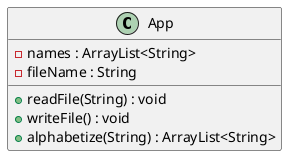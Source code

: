 @startuml
'https://plantuml.com/class-diagram



class App {
-names : ArrayList<String>
  -fileName : String

  +readFile(String) : void
  +writeFile() : void
  +alphabetize(String) : ArrayList<String>
}



@enduml